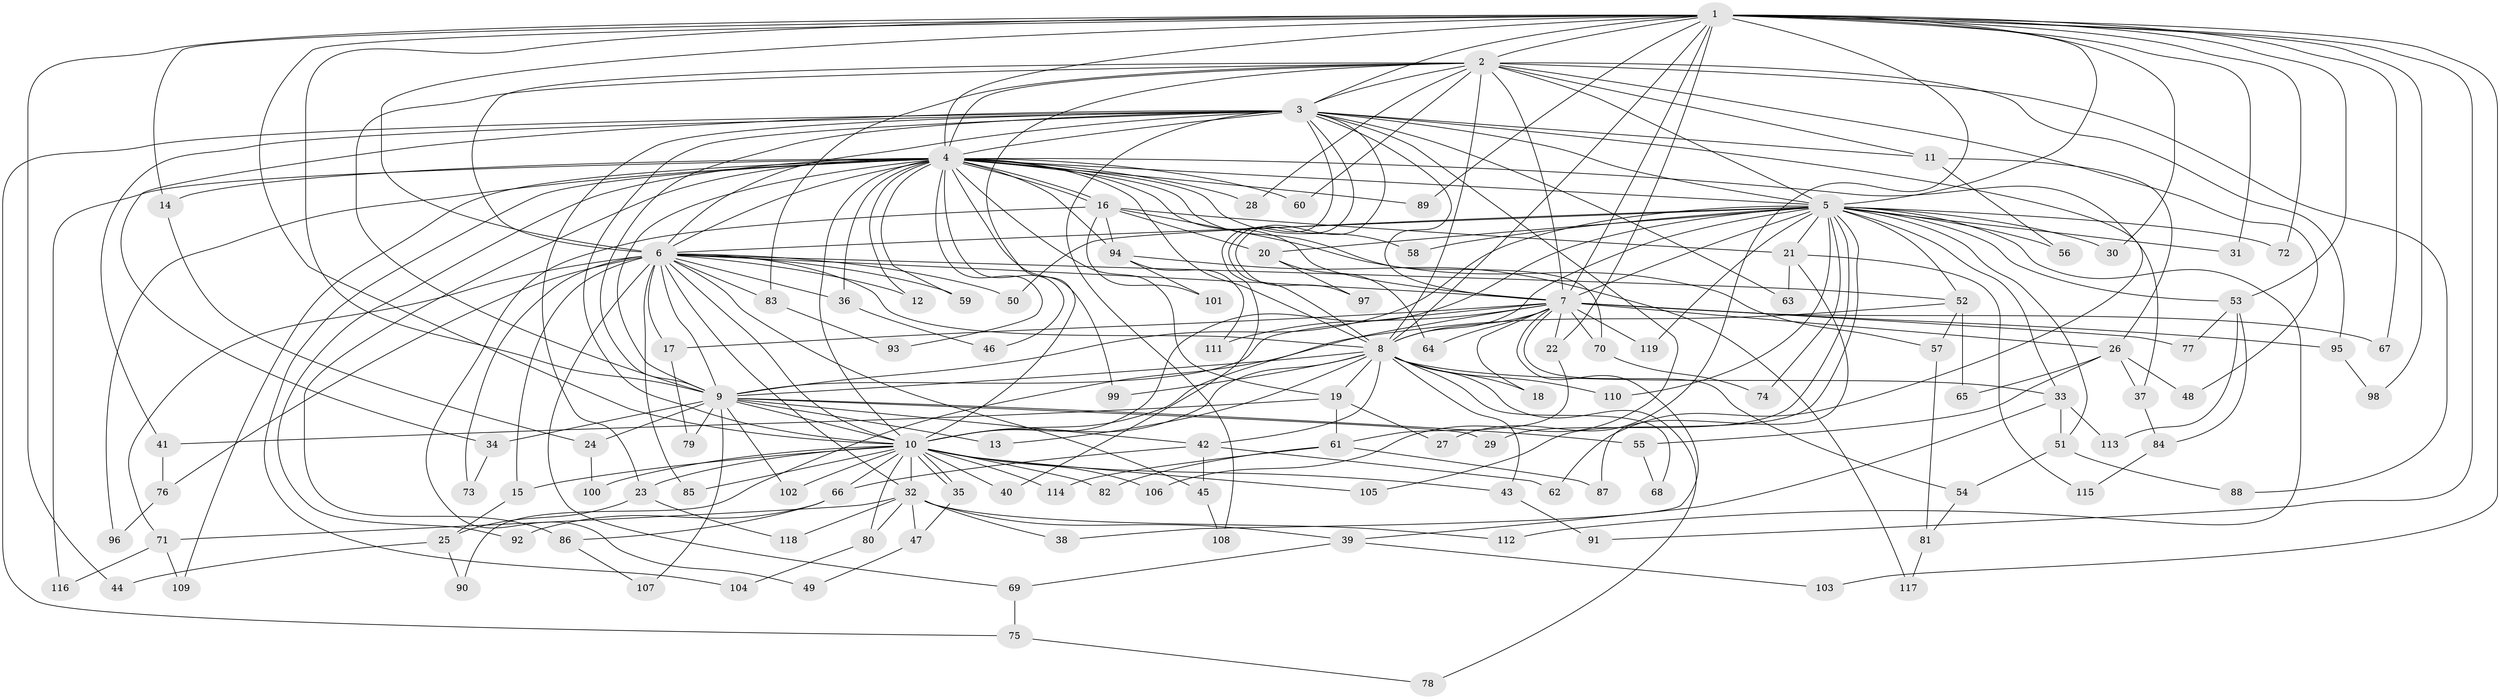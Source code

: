 // Generated by graph-tools (version 1.1) at 2025/14/03/09/25 04:14:11]
// undirected, 119 vertices, 263 edges
graph export_dot {
graph [start="1"]
  node [color=gray90,style=filled];
  1;
  2;
  3;
  4;
  5;
  6;
  7;
  8;
  9;
  10;
  11;
  12;
  13;
  14;
  15;
  16;
  17;
  18;
  19;
  20;
  21;
  22;
  23;
  24;
  25;
  26;
  27;
  28;
  29;
  30;
  31;
  32;
  33;
  34;
  35;
  36;
  37;
  38;
  39;
  40;
  41;
  42;
  43;
  44;
  45;
  46;
  47;
  48;
  49;
  50;
  51;
  52;
  53;
  54;
  55;
  56;
  57;
  58;
  59;
  60;
  61;
  62;
  63;
  64;
  65;
  66;
  67;
  68;
  69;
  70;
  71;
  72;
  73;
  74;
  75;
  76;
  77;
  78;
  79;
  80;
  81;
  82;
  83;
  84;
  85;
  86;
  87;
  88;
  89;
  90;
  91;
  92;
  93;
  94;
  95;
  96;
  97;
  98;
  99;
  100;
  101;
  102;
  103;
  104;
  105;
  106;
  107;
  108;
  109;
  110;
  111;
  112;
  113;
  114;
  115;
  116;
  117;
  118;
  119;
  1 -- 2;
  1 -- 3;
  1 -- 4;
  1 -- 5;
  1 -- 6;
  1 -- 7;
  1 -- 8;
  1 -- 9;
  1 -- 10;
  1 -- 14;
  1 -- 22;
  1 -- 27;
  1 -- 30;
  1 -- 31;
  1 -- 44;
  1 -- 53;
  1 -- 67;
  1 -- 72;
  1 -- 89;
  1 -- 91;
  1 -- 98;
  1 -- 103;
  2 -- 3;
  2 -- 4;
  2 -- 5;
  2 -- 6;
  2 -- 7;
  2 -- 8;
  2 -- 9;
  2 -- 10;
  2 -- 11;
  2 -- 28;
  2 -- 48;
  2 -- 60;
  2 -- 83;
  2 -- 88;
  2 -- 95;
  3 -- 4;
  3 -- 5;
  3 -- 6;
  3 -- 7;
  3 -- 8;
  3 -- 9;
  3 -- 10;
  3 -- 11;
  3 -- 23;
  3 -- 34;
  3 -- 40;
  3 -- 41;
  3 -- 62;
  3 -- 63;
  3 -- 75;
  3 -- 97;
  3 -- 106;
  3 -- 108;
  4 -- 5;
  4 -- 6;
  4 -- 7;
  4 -- 8;
  4 -- 9;
  4 -- 10;
  4 -- 12;
  4 -- 14;
  4 -- 16;
  4 -- 16;
  4 -- 19;
  4 -- 28;
  4 -- 36;
  4 -- 37;
  4 -- 46;
  4 -- 58;
  4 -- 59;
  4 -- 60;
  4 -- 70;
  4 -- 86;
  4 -- 89;
  4 -- 92;
  4 -- 93;
  4 -- 94;
  4 -- 96;
  4 -- 99;
  4 -- 104;
  4 -- 109;
  4 -- 116;
  5 -- 6;
  5 -- 7;
  5 -- 8;
  5 -- 9;
  5 -- 10;
  5 -- 20;
  5 -- 21;
  5 -- 29;
  5 -- 30;
  5 -- 31;
  5 -- 33;
  5 -- 50;
  5 -- 51;
  5 -- 52;
  5 -- 53;
  5 -- 56;
  5 -- 58;
  5 -- 72;
  5 -- 74;
  5 -- 105;
  5 -- 110;
  5 -- 112;
  5 -- 119;
  6 -- 7;
  6 -- 8;
  6 -- 9;
  6 -- 10;
  6 -- 12;
  6 -- 15;
  6 -- 17;
  6 -- 32;
  6 -- 36;
  6 -- 45;
  6 -- 50;
  6 -- 52;
  6 -- 59;
  6 -- 69;
  6 -- 71;
  6 -- 73;
  6 -- 76;
  6 -- 83;
  6 -- 85;
  7 -- 8;
  7 -- 9;
  7 -- 10;
  7 -- 17;
  7 -- 18;
  7 -- 22;
  7 -- 26;
  7 -- 38;
  7 -- 54;
  7 -- 64;
  7 -- 67;
  7 -- 70;
  7 -- 77;
  7 -- 95;
  7 -- 111;
  7 -- 119;
  8 -- 9;
  8 -- 10;
  8 -- 13;
  8 -- 18;
  8 -- 19;
  8 -- 33;
  8 -- 42;
  8 -- 43;
  8 -- 68;
  8 -- 78;
  8 -- 99;
  8 -- 110;
  9 -- 10;
  9 -- 13;
  9 -- 24;
  9 -- 29;
  9 -- 34;
  9 -- 42;
  9 -- 55;
  9 -- 79;
  9 -- 102;
  9 -- 107;
  10 -- 15;
  10 -- 23;
  10 -- 32;
  10 -- 35;
  10 -- 35;
  10 -- 40;
  10 -- 43;
  10 -- 66;
  10 -- 80;
  10 -- 82;
  10 -- 85;
  10 -- 100;
  10 -- 102;
  10 -- 105;
  10 -- 106;
  10 -- 114;
  11 -- 26;
  11 -- 56;
  14 -- 24;
  15 -- 25;
  16 -- 20;
  16 -- 21;
  16 -- 49;
  16 -- 57;
  16 -- 94;
  16 -- 101;
  17 -- 79;
  19 -- 27;
  19 -- 41;
  19 -- 61;
  20 -- 64;
  20 -- 97;
  21 -- 63;
  21 -- 87;
  21 -- 115;
  22 -- 61;
  23 -- 25;
  23 -- 118;
  24 -- 100;
  25 -- 44;
  25 -- 90;
  26 -- 37;
  26 -- 48;
  26 -- 55;
  26 -- 65;
  32 -- 38;
  32 -- 39;
  32 -- 47;
  32 -- 71;
  32 -- 80;
  32 -- 112;
  32 -- 118;
  33 -- 39;
  33 -- 51;
  33 -- 113;
  34 -- 73;
  35 -- 47;
  36 -- 46;
  37 -- 84;
  39 -- 69;
  39 -- 103;
  41 -- 76;
  42 -- 45;
  42 -- 62;
  42 -- 66;
  43 -- 91;
  45 -- 108;
  47 -- 49;
  51 -- 54;
  51 -- 88;
  52 -- 57;
  52 -- 65;
  52 -- 90;
  53 -- 77;
  53 -- 84;
  53 -- 113;
  54 -- 81;
  55 -- 68;
  57 -- 81;
  61 -- 82;
  61 -- 87;
  61 -- 114;
  66 -- 86;
  66 -- 92;
  69 -- 75;
  70 -- 74;
  71 -- 109;
  71 -- 116;
  75 -- 78;
  76 -- 96;
  80 -- 104;
  81 -- 117;
  83 -- 93;
  84 -- 115;
  86 -- 107;
  94 -- 101;
  94 -- 111;
  94 -- 117;
  95 -- 98;
}
